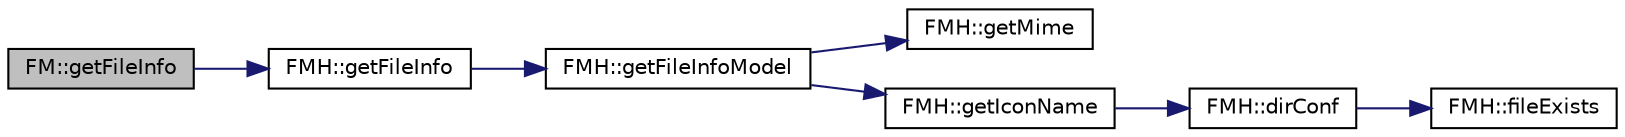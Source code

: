 digraph "FM::getFileInfo"
{
 // INTERACTIVE_SVG=YES
 // LATEX_PDF_SIZE
  edge [fontname="Helvetica",fontsize="10",labelfontname="Helvetica",labelfontsize="10"];
  node [fontname="Helvetica",fontsize="10",shape=record];
  rankdir="LR";
  Node297 [label="FM::getFileInfo",height=0.2,width=0.4,color="black", fillcolor="grey75", style="filled", fontcolor="black",tooltip=" "];
  Node297 -> Node298 [color="midnightblue",fontsize="10",style="solid",fontname="Helvetica"];
  Node298 [label="FMH::getFileInfo",height=0.2,width=0.4,color="black", fillcolor="white", style="filled",URL="$namespace_f_m_h.html#a68f5b060faf35b2597cb9ff82caf9d87",tooltip=" "];
  Node298 -> Node299 [color="midnightblue",fontsize="10",style="solid",fontname="Helvetica"];
  Node299 [label="FMH::getFileInfoModel",height=0.2,width=0.4,color="black", fillcolor="white", style="filled",URL="$namespace_f_m_h.html#ac748bdab6e71b54b5817eee0ab5f63ed",tooltip=" "];
  Node299 -> Node300 [color="midnightblue",fontsize="10",style="solid",fontname="Helvetica"];
  Node300 [label="FMH::getMime",height=0.2,width=0.4,color="black", fillcolor="white", style="filled",URL="$namespace_f_m_h.html#ae5ec7c16319a70d5e440e697c1f77302",tooltip=" "];
  Node299 -> Node301 [color="midnightblue",fontsize="10",style="solid",fontname="Helvetica"];
  Node301 [label="FMH::getIconName",height=0.2,width=0.4,color="black", fillcolor="white", style="filled",URL="$namespace_f_m_h.html#ab081b4a8e2faedbe025f94fa44113bac",tooltip=" "];
  Node301 -> Node302 [color="midnightblue",fontsize="10",style="solid",fontname="Helvetica"];
  Node302 [label="FMH::dirConf",height=0.2,width=0.4,color="black", fillcolor="white", style="filled",URL="$namespace_f_m_h.html#a1b405335d77e0369742dde8540bc7add",tooltip=" "];
  Node302 -> Node303 [color="midnightblue",fontsize="10",style="solid",fontname="Helvetica"];
  Node303 [label="FMH::fileExists",height=0.2,width=0.4,color="black", fillcolor="white", style="filled",URL="$namespace_f_m_h.html#a96fb85b0283389ba71e8a20daeab400f",tooltip=" "];
}
